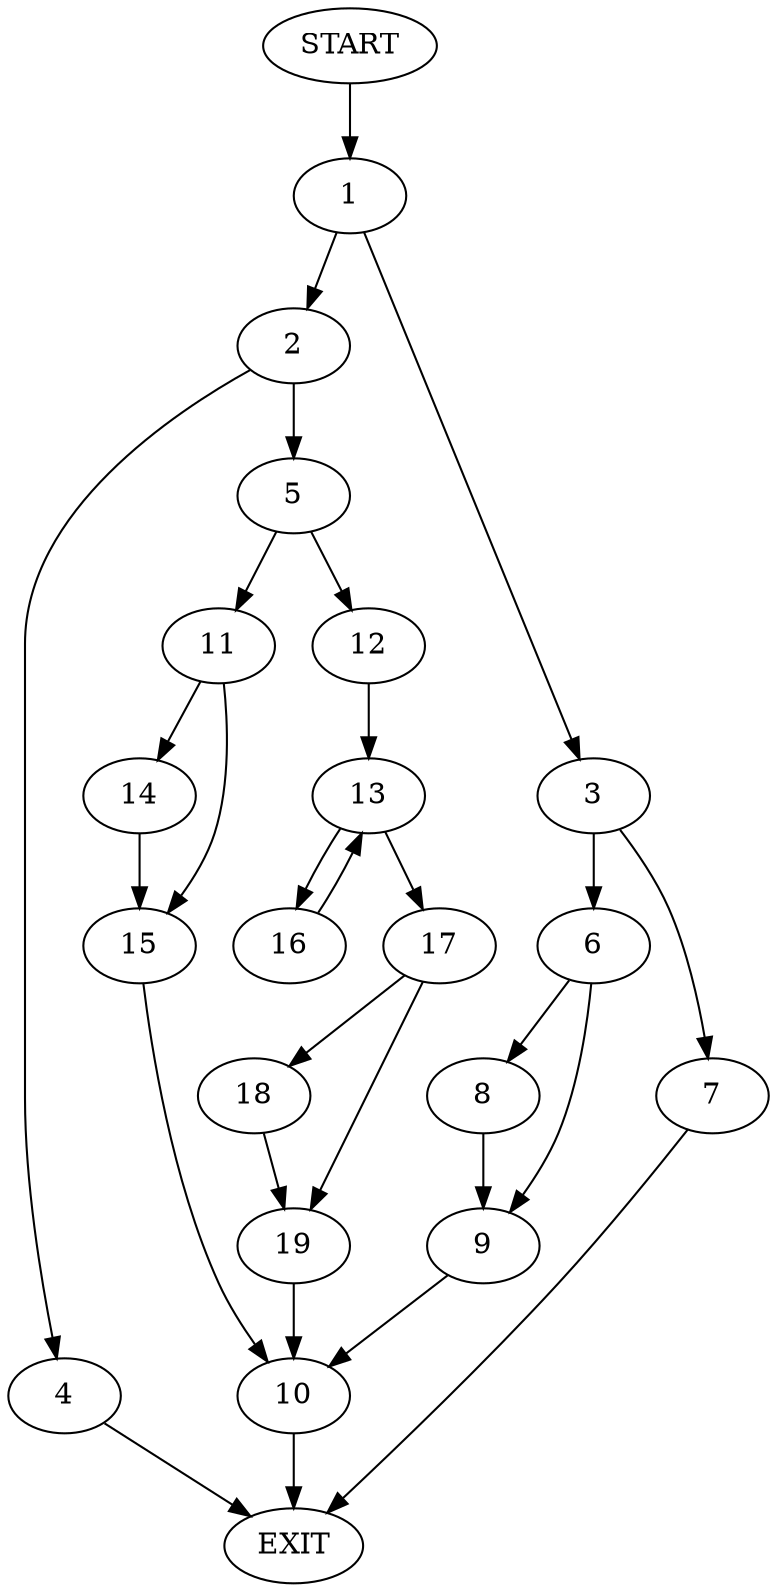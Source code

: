digraph {
0 [label="START"]
20 [label="EXIT"]
0 -> 1
1 -> 2
1 -> 3
2 -> 4
2 -> 5
3 -> 6
3 -> 7
6 -> 8
6 -> 9
7 -> 20
8 -> 9
9 -> 10
10 -> 20
5 -> 11
5 -> 12
4 -> 20
12 -> 13
11 -> 14
11 -> 15
14 -> 15
15 -> 10
13 -> 16
13 -> 17
17 -> 18
17 -> 19
16 -> 13
19 -> 10
18 -> 19
}
